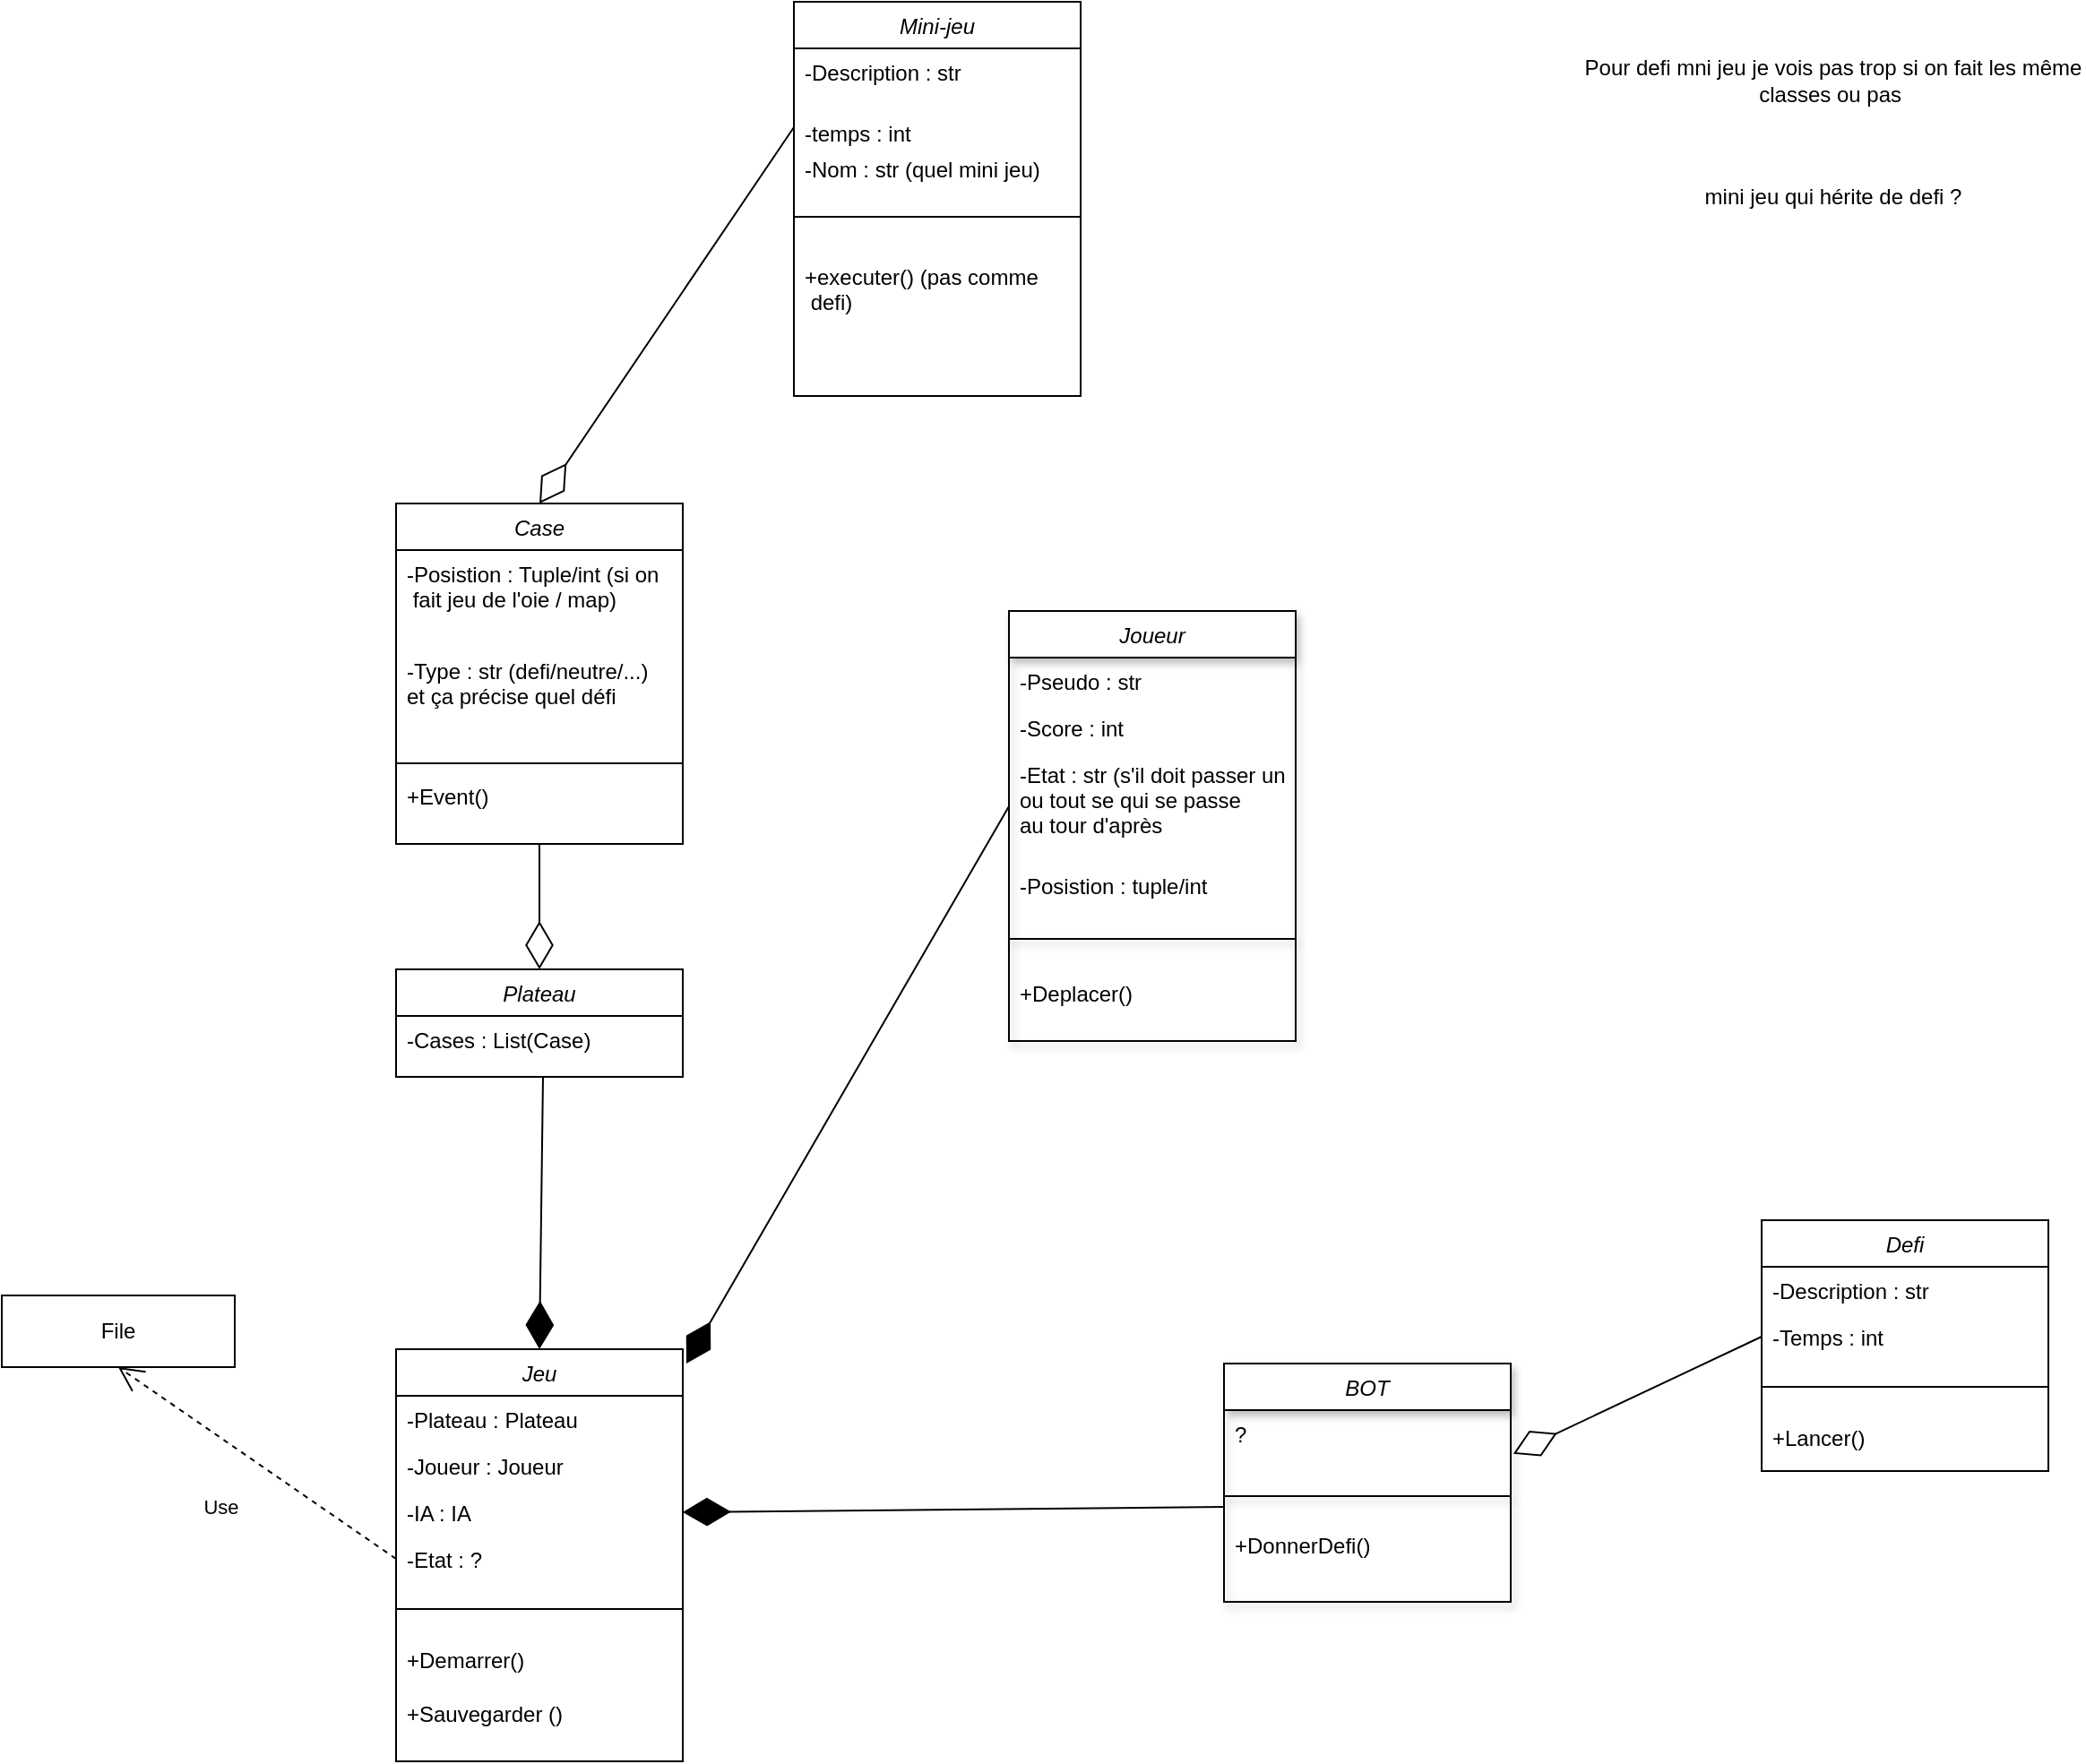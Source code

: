 <mxfile version="24.7.17">
  <diagram id="C5RBs43oDa-KdzZeNtuy" name="Page-1">
    <mxGraphModel dx="1640" dy="757" grid="1" gridSize="20" guides="1" tooltips="1" connect="1" arrows="1" fold="1" page="1" pageScale="1" pageWidth="2336" pageHeight="1654" math="0" shadow="0">
      <root>
        <mxCell id="WIyWlLk6GJQsqaUBKTNV-0" />
        <mxCell id="WIyWlLk6GJQsqaUBKTNV-1" parent="WIyWlLk6GJQsqaUBKTNV-0" />
        <mxCell id="zkfFHV4jXpPFQw0GAbJ--0" value="Jeu" style="swimlane;fontStyle=2;align=center;verticalAlign=top;childLayout=stackLayout;horizontal=1;startSize=26;horizontalStack=0;resizeParent=1;resizeLast=0;collapsible=1;marginBottom=0;rounded=0;shadow=0;strokeWidth=1;" parent="WIyWlLk6GJQsqaUBKTNV-1" vertex="1">
          <mxGeometry x="1078" y="892" width="160" height="230" as="geometry">
            <mxRectangle x="300" y="300" width="160" height="26" as="alternateBounds" />
          </mxGeometry>
        </mxCell>
        <mxCell id="zkfFHV4jXpPFQw0GAbJ--1" value="-Plateau : Plateau   " style="text;align=left;verticalAlign=top;spacingLeft=4;spacingRight=4;overflow=hidden;rotatable=0;points=[[0,0.5],[1,0.5]];portConstraint=eastwest;" parent="zkfFHV4jXpPFQw0GAbJ--0" vertex="1">
          <mxGeometry y="26" width="160" height="26" as="geometry" />
        </mxCell>
        <mxCell id="zkfFHV4jXpPFQw0GAbJ--2" value="-Joueur : Joueur" style="text;align=left;verticalAlign=top;spacingLeft=4;spacingRight=4;overflow=hidden;rotatable=0;points=[[0,0.5],[1,0.5]];portConstraint=eastwest;rounded=0;shadow=0;html=0;" parent="zkfFHV4jXpPFQw0GAbJ--0" vertex="1">
          <mxGeometry y="52" width="160" height="26" as="geometry" />
        </mxCell>
        <mxCell id="zkfFHV4jXpPFQw0GAbJ--3" value="-IA : IA" style="text;align=left;verticalAlign=top;spacingLeft=4;spacingRight=4;overflow=hidden;rotatable=0;points=[[0,0.5],[1,0.5]];portConstraint=eastwest;rounded=0;shadow=0;html=0;" parent="zkfFHV4jXpPFQw0GAbJ--0" vertex="1">
          <mxGeometry y="78" width="160" height="26" as="geometry" />
        </mxCell>
        <mxCell id="KzXLQA87SGe7VTeMcAgH-4" value="-Etat : ?" style="text;align=left;verticalAlign=top;spacingLeft=4;spacingRight=4;overflow=hidden;rotatable=0;points=[[0,0.5],[1,0.5]];portConstraint=eastwest;rounded=0;shadow=0;html=0;" parent="zkfFHV4jXpPFQw0GAbJ--0" vertex="1">
          <mxGeometry y="104" width="160" height="26" as="geometry" />
        </mxCell>
        <mxCell id="zkfFHV4jXpPFQw0GAbJ--4" value="" style="line;html=1;strokeWidth=1;align=left;verticalAlign=middle;spacingTop=-1;spacingLeft=3;spacingRight=3;rotatable=0;labelPosition=right;points=[];portConstraint=eastwest;" parent="zkfFHV4jXpPFQw0GAbJ--0" vertex="1">
          <mxGeometry y="130" width="160" height="30" as="geometry" />
        </mxCell>
        <mxCell id="zkfFHV4jXpPFQw0GAbJ--5" value="+Demarrer()&#xa;" style="text;align=left;verticalAlign=top;spacingLeft=4;spacingRight=4;overflow=hidden;rotatable=0;points=[[0,0.5],[1,0.5]];portConstraint=eastwest;" parent="zkfFHV4jXpPFQw0GAbJ--0" vertex="1">
          <mxGeometry y="160" width="160" height="30" as="geometry" />
        </mxCell>
        <mxCell id="KzXLQA87SGe7VTeMcAgH-5" value="+Sauvegarder ()&#xa;" style="text;align=left;verticalAlign=top;spacingLeft=4;spacingRight=4;overflow=hidden;rotatable=0;points=[[0,0.5],[1,0.5]];portConstraint=eastwest;" parent="zkfFHV4jXpPFQw0GAbJ--0" vertex="1">
          <mxGeometry y="190" width="160" height="30" as="geometry" />
        </mxCell>
        <mxCell id="KzXLQA87SGe7VTeMcAgH-2" value="" style="group" parent="WIyWlLk6GJQsqaUBKTNV-1" vertex="1" connectable="0">
          <mxGeometry x="858" y="852" width="130" height="50" as="geometry" />
        </mxCell>
        <mxCell id="KzXLQA87SGe7VTeMcAgH-1" value="File" style="whiteSpace=wrap;html=1;" parent="KzXLQA87SGe7VTeMcAgH-2" vertex="1">
          <mxGeometry y="10" width="130" height="40" as="geometry" />
        </mxCell>
        <mxCell id="KzXLQA87SGe7VTeMcAgH-8" value="Plateau" style="swimlane;fontStyle=2;align=center;verticalAlign=top;childLayout=stackLayout;horizontal=1;startSize=26;horizontalStack=0;resizeParent=1;resizeLast=0;collapsible=1;marginBottom=0;rounded=0;shadow=0;strokeWidth=1;" parent="WIyWlLk6GJQsqaUBKTNV-1" vertex="1">
          <mxGeometry x="1078" y="680" width="160" height="60" as="geometry">
            <mxRectangle x="300" y="300" width="160" height="26" as="alternateBounds" />
          </mxGeometry>
        </mxCell>
        <mxCell id="KzXLQA87SGe7VTeMcAgH-9" value="-Cases : List(Case)" style="text;align=left;verticalAlign=top;spacingLeft=4;spacingRight=4;overflow=hidden;rotatable=0;points=[[0,0.5],[1,0.5]];portConstraint=eastwest;" parent="KzXLQA87SGe7VTeMcAgH-8" vertex="1">
          <mxGeometry y="26" width="160" height="26" as="geometry" />
        </mxCell>
        <mxCell id="KzXLQA87SGe7VTeMcAgH-20" value="Mini-jeu" style="swimlane;fontStyle=2;align=center;verticalAlign=top;childLayout=stackLayout;horizontal=1;startSize=26;horizontalStack=0;resizeParent=1;resizeLast=0;collapsible=1;marginBottom=0;rounded=0;shadow=0;strokeWidth=1;" parent="WIyWlLk6GJQsqaUBKTNV-1" vertex="1">
          <mxGeometry x="1300" y="140" width="160" height="220" as="geometry">
            <mxRectangle x="300" y="300" width="160" height="26" as="alternateBounds" />
          </mxGeometry>
        </mxCell>
        <mxCell id="KzXLQA87SGe7VTeMcAgH-21" value="-Description : str&#xa;&#xa;" style="text;align=left;verticalAlign=top;spacingLeft=4;spacingRight=4;overflow=hidden;rotatable=0;points=[[0,0.5],[1,0.5]];portConstraint=eastwest;" parent="KzXLQA87SGe7VTeMcAgH-20" vertex="1">
          <mxGeometry y="26" width="160" height="34" as="geometry" />
        </mxCell>
        <mxCell id="KzXLQA87SGe7VTeMcAgH-22" value="-temps : int" style="text;align=left;verticalAlign=top;spacingLeft=4;spacingRight=4;overflow=hidden;rotatable=0;points=[[0,0.5],[1,0.5]];portConstraint=eastwest;rounded=0;shadow=0;html=0;" parent="KzXLQA87SGe7VTeMcAgH-20" vertex="1">
          <mxGeometry y="60" width="160" height="20" as="geometry" />
        </mxCell>
        <mxCell id="KzXLQA87SGe7VTeMcAgH-76" value="-Nom : str (quel mini jeu)" style="text;align=left;verticalAlign=top;spacingLeft=4;spacingRight=4;overflow=hidden;rotatable=0;points=[[0,0.5],[1,0.5]];portConstraint=eastwest;rounded=0;shadow=0;html=0;" parent="KzXLQA87SGe7VTeMcAgH-20" vertex="1">
          <mxGeometry y="80" width="160" height="20" as="geometry" />
        </mxCell>
        <mxCell id="KzXLQA87SGe7VTeMcAgH-25" value="" style="line;html=1;strokeWidth=1;align=left;verticalAlign=middle;spacingTop=-1;spacingLeft=3;spacingRight=3;rotatable=0;labelPosition=right;points=[];portConstraint=eastwest;" parent="KzXLQA87SGe7VTeMcAgH-20" vertex="1">
          <mxGeometry y="100" width="160" height="40" as="geometry" />
        </mxCell>
        <mxCell id="KzXLQA87SGe7VTeMcAgH-77" value="+executer() (pas comme&#xa; defi)" style="text;align=left;verticalAlign=top;spacingLeft=4;spacingRight=4;overflow=hidden;rotatable=0;points=[[0,0.5],[1,0.5]];portConstraint=eastwest;rounded=0;shadow=0;html=0;" parent="KzXLQA87SGe7VTeMcAgH-20" vertex="1">
          <mxGeometry y="140" width="160" height="40" as="geometry" />
        </mxCell>
        <mxCell id="KzXLQA87SGe7VTeMcAgH-29" value="Joueur" style="swimlane;fontStyle=2;align=center;verticalAlign=top;childLayout=stackLayout;horizontal=1;startSize=26;horizontalStack=0;resizeParent=1;resizeLast=0;collapsible=1;marginBottom=0;rounded=0;shadow=1;strokeWidth=1;" parent="WIyWlLk6GJQsqaUBKTNV-1" vertex="1">
          <mxGeometry x="1420" y="480" width="160" height="240" as="geometry">
            <mxRectangle x="300" y="300" width="160" height="26" as="alternateBounds" />
          </mxGeometry>
        </mxCell>
        <mxCell id="KzXLQA87SGe7VTeMcAgH-30" value="-Pseudo : str" style="text;align=left;verticalAlign=top;spacingLeft=4;spacingRight=4;overflow=hidden;rotatable=0;points=[[0,0.5],[1,0.5]];portConstraint=eastwest;shadow=1;" parent="KzXLQA87SGe7VTeMcAgH-29" vertex="1">
          <mxGeometry y="26" width="160" height="26" as="geometry" />
        </mxCell>
        <mxCell id="KzXLQA87SGe7VTeMcAgH-37" value="-Score : int" style="text;align=left;verticalAlign=top;spacingLeft=4;spacingRight=4;overflow=hidden;rotatable=0;points=[[0,0.5],[1,0.5]];portConstraint=eastwest;shadow=1;" parent="KzXLQA87SGe7VTeMcAgH-29" vertex="1">
          <mxGeometry y="52" width="160" height="26" as="geometry" />
        </mxCell>
        <mxCell id="KzXLQA87SGe7VTeMcAgH-38" value="-Etat : str (s&#39;il doit passer un&#xa;ou tout se qui se passe &#xa;au tour d&#39;après" style="text;align=left;verticalAlign=top;spacingLeft=4;spacingRight=4;overflow=hidden;rotatable=0;points=[[0,0.5],[1,0.5]];portConstraint=eastwest;shadow=1;" parent="KzXLQA87SGe7VTeMcAgH-29" vertex="1">
          <mxGeometry y="78" width="160" height="62" as="geometry" />
        </mxCell>
        <mxCell id="KzXLQA87SGe7VTeMcAgH-40" value="-Posistion : tuple/int" style="text;align=left;verticalAlign=top;spacingLeft=4;spacingRight=4;overflow=hidden;rotatable=0;points=[[0,0.5],[1,0.5]];portConstraint=eastwest;shadow=1;" parent="KzXLQA87SGe7VTeMcAgH-29" vertex="1">
          <mxGeometry y="140" width="160" height="26" as="geometry" />
        </mxCell>
        <mxCell id="KzXLQA87SGe7VTeMcAgH-34" value="" style="line;html=1;strokeWidth=1;align=left;verticalAlign=middle;spacingTop=-1;spacingLeft=3;spacingRight=3;rotatable=0;labelPosition=right;points=[];portConstraint=eastwest;shadow=1;" parent="KzXLQA87SGe7VTeMcAgH-29" vertex="1">
          <mxGeometry y="166" width="160" height="34" as="geometry" />
        </mxCell>
        <mxCell id="KzXLQA87SGe7VTeMcAgH-36" value="+Deplacer()" style="text;align=left;verticalAlign=top;spacingLeft=4;spacingRight=4;overflow=hidden;rotatable=0;points=[[0,0.5],[1,0.5]];portConstraint=eastwest;shadow=1;" parent="KzXLQA87SGe7VTeMcAgH-29" vertex="1">
          <mxGeometry y="200" width="160" height="30" as="geometry" />
        </mxCell>
        <mxCell id="KzXLQA87SGe7VTeMcAgH-44" value="BOT" style="swimlane;fontStyle=2;align=center;verticalAlign=top;childLayout=stackLayout;horizontal=1;startSize=26;horizontalStack=0;resizeParent=1;resizeLast=0;collapsible=1;marginBottom=0;rounded=0;shadow=1;strokeWidth=1;" parent="WIyWlLk6GJQsqaUBKTNV-1" vertex="1">
          <mxGeometry x="1540" y="900" width="160" height="133" as="geometry">
            <mxRectangle x="300" y="300" width="160" height="26" as="alternateBounds" />
          </mxGeometry>
        </mxCell>
        <mxCell id="KzXLQA87SGe7VTeMcAgH-53" value="?" style="text;align=left;verticalAlign=top;spacingLeft=4;spacingRight=4;overflow=hidden;rotatable=0;points=[[0,0.5],[1,0.5]];portConstraint=eastwest;shadow=1;" parent="KzXLQA87SGe7VTeMcAgH-44" vertex="1">
          <mxGeometry y="26" width="160" height="34" as="geometry" />
        </mxCell>
        <mxCell id="KzXLQA87SGe7VTeMcAgH-49" value="" style="line;html=1;strokeWidth=1;align=left;verticalAlign=middle;spacingTop=-1;spacingLeft=3;spacingRight=3;rotatable=0;labelPosition=right;points=[];portConstraint=eastwest;shadow=1;" parent="KzXLQA87SGe7VTeMcAgH-44" vertex="1">
          <mxGeometry y="60" width="160" height="28" as="geometry" />
        </mxCell>
        <mxCell id="KzXLQA87SGe7VTeMcAgH-55" value="+DonnerDefi()" style="text;align=left;verticalAlign=top;spacingLeft=4;spacingRight=4;overflow=hidden;rotatable=0;points=[[0,0.5],[1,0.5]];portConstraint=eastwest;shadow=1;" parent="KzXLQA87SGe7VTeMcAgH-44" vertex="1">
          <mxGeometry y="88" width="160" height="40" as="geometry" />
        </mxCell>
        <mxCell id="KzXLQA87SGe7VTeMcAgH-57" value="Defi" style="swimlane;fontStyle=2;align=center;verticalAlign=top;childLayout=stackLayout;horizontal=1;startSize=26;horizontalStack=0;resizeParent=1;resizeLast=0;collapsible=1;marginBottom=0;rounded=0;shadow=0;strokeWidth=1;" parent="WIyWlLk6GJQsqaUBKTNV-1" vertex="1">
          <mxGeometry x="1840" y="820" width="160" height="140" as="geometry">
            <mxRectangle x="300" y="300" width="160" height="26" as="alternateBounds" />
          </mxGeometry>
        </mxCell>
        <mxCell id="KzXLQA87SGe7VTeMcAgH-58" value="-Description : str" style="text;align=left;verticalAlign=top;spacingLeft=4;spacingRight=4;overflow=hidden;rotatable=0;points=[[0,0.5],[1,0.5]];portConstraint=eastwest;" parent="KzXLQA87SGe7VTeMcAgH-57" vertex="1">
          <mxGeometry y="26" width="160" height="26" as="geometry" />
        </mxCell>
        <mxCell id="KzXLQA87SGe7VTeMcAgH-59" value="-Temps : int" style="text;align=left;verticalAlign=top;spacingLeft=4;spacingRight=4;overflow=hidden;rotatable=0;points=[[0,0.5],[1,0.5]];portConstraint=eastwest;rounded=0;shadow=0;html=0;" parent="KzXLQA87SGe7VTeMcAgH-57" vertex="1">
          <mxGeometry y="52" width="160" height="26" as="geometry" />
        </mxCell>
        <mxCell id="KzXLQA87SGe7VTeMcAgH-62" value="" style="line;html=1;strokeWidth=1;align=left;verticalAlign=middle;spacingTop=-1;spacingLeft=3;spacingRight=3;rotatable=0;labelPosition=right;points=[];portConstraint=eastwest;" parent="KzXLQA87SGe7VTeMcAgH-57" vertex="1">
          <mxGeometry y="78" width="160" height="30" as="geometry" />
        </mxCell>
        <mxCell id="KzXLQA87SGe7VTeMcAgH-64" value="+Lancer()" style="text;align=left;verticalAlign=top;spacingLeft=4;spacingRight=4;overflow=hidden;rotatable=0;points=[[0,0.5],[1,0.5]];portConstraint=eastwest;" parent="KzXLQA87SGe7VTeMcAgH-57" vertex="1">
          <mxGeometry y="108" width="160" height="30" as="geometry" />
        </mxCell>
        <mxCell id="KzXLQA87SGe7VTeMcAgH-70" value="Case" style="swimlane;fontStyle=2;align=center;verticalAlign=top;childLayout=stackLayout;horizontal=1;startSize=26;horizontalStack=0;resizeParent=1;resizeLast=0;collapsible=1;marginBottom=0;rounded=0;shadow=0;strokeWidth=1;" parent="WIyWlLk6GJQsqaUBKTNV-1" vertex="1">
          <mxGeometry x="1078" y="420" width="160" height="190" as="geometry">
            <mxRectangle x="300" y="300" width="160" height="26" as="alternateBounds" />
          </mxGeometry>
        </mxCell>
        <mxCell id="KzXLQA87SGe7VTeMcAgH-71" value="-Posistion : Tuple/int (si on&#xa; fait jeu de l&#39;oie / map)&#xa;" style="text;align=left;verticalAlign=top;spacingLeft=4;spacingRight=4;overflow=hidden;rotatable=0;points=[[0,0.5],[1,0.5]];portConstraint=eastwest;" parent="KzXLQA87SGe7VTeMcAgH-70" vertex="1">
          <mxGeometry y="26" width="160" height="54" as="geometry" />
        </mxCell>
        <mxCell id="KzXLQA87SGe7VTeMcAgH-72" value="-Type : str (defi/neutre/...)&#xa;et ça précise quel défi&#xa;" style="text;align=left;verticalAlign=top;spacingLeft=4;spacingRight=4;overflow=hidden;rotatable=0;points=[[0,0.5],[1,0.5]];portConstraint=eastwest;rounded=0;shadow=0;html=0;" parent="KzXLQA87SGe7VTeMcAgH-70" vertex="1">
          <mxGeometry y="80" width="160" height="60" as="geometry" />
        </mxCell>
        <mxCell id="KzXLQA87SGe7VTeMcAgH-73" value="" style="line;html=1;strokeWidth=1;align=left;verticalAlign=middle;spacingTop=-1;spacingLeft=3;spacingRight=3;rotatable=0;labelPosition=right;points=[];portConstraint=eastwest;" parent="KzXLQA87SGe7VTeMcAgH-70" vertex="1">
          <mxGeometry y="140" width="160" height="10" as="geometry" />
        </mxCell>
        <mxCell id="KzXLQA87SGe7VTeMcAgH-74" value="+Event() " style="text;align=left;verticalAlign=top;spacingLeft=4;spacingRight=4;overflow=hidden;rotatable=0;points=[[0,0.5],[1,0.5]];portConstraint=eastwest;" parent="KzXLQA87SGe7VTeMcAgH-70" vertex="1">
          <mxGeometry y="150" width="160" height="30" as="geometry" />
        </mxCell>
        <mxCell id="KzXLQA87SGe7VTeMcAgH-75" value="Pour defi mni jeu je vois pas trop si on fait les même classes ou pas&amp;nbsp;&lt;div&gt;&lt;br&gt;&lt;/div&gt;&lt;div&gt;&lt;br&gt;&lt;/div&gt;&lt;div&gt;&lt;br&gt;&lt;/div&gt;&lt;div&gt;mini jeu qui hérite de defi ?&lt;/div&gt;&lt;div&gt;&lt;br&gt;&lt;/div&gt;" style="text;strokeColor=none;align=center;fillColor=none;html=1;verticalAlign=middle;whiteSpace=wrap;rounded=0;" parent="WIyWlLk6GJQsqaUBKTNV-1" vertex="1">
          <mxGeometry x="1740" y="140" width="280" height="160" as="geometry" />
        </mxCell>
        <mxCell id="0CpuvM4XvX7J_ao7bm_s-9" value="" style="endArrow=diamondThin;endFill=1;endSize=24;html=1;rounded=0;entryX=0.5;entryY=0;entryDx=0;entryDy=0;" edge="1" parent="WIyWlLk6GJQsqaUBKTNV-1" target="zkfFHV4jXpPFQw0GAbJ--0">
          <mxGeometry width="160" relative="1" as="geometry">
            <mxPoint x="1160" y="740" as="sourcePoint" />
            <mxPoint x="1320" y="800" as="targetPoint" />
          </mxGeometry>
        </mxCell>
        <mxCell id="0CpuvM4XvX7J_ao7bm_s-10" value="" style="endArrow=diamondThin;endFill=0;endSize=24;html=1;rounded=0;exitX=0.5;exitY=1;exitDx=0;exitDy=0;entryX=0.5;entryY=0;entryDx=0;entryDy=0;" edge="1" parent="WIyWlLk6GJQsqaUBKTNV-1" source="KzXLQA87SGe7VTeMcAgH-70" target="KzXLQA87SGe7VTeMcAgH-8">
          <mxGeometry width="160" relative="1" as="geometry">
            <mxPoint x="1160" y="640" as="sourcePoint" />
            <mxPoint x="1320" y="640" as="targetPoint" />
          </mxGeometry>
        </mxCell>
        <mxCell id="0CpuvM4XvX7J_ao7bm_s-11" value="Use" style="endArrow=open;endSize=12;dashed=1;html=1;rounded=0;exitX=0;exitY=0.5;exitDx=0;exitDy=0;entryX=0.5;entryY=1;entryDx=0;entryDy=0;" edge="1" parent="WIyWlLk6GJQsqaUBKTNV-1" source="KzXLQA87SGe7VTeMcAgH-4" target="KzXLQA87SGe7VTeMcAgH-1">
          <mxGeometry x="0.031" y="32" width="160" relative="1" as="geometry">
            <mxPoint x="1300" y="1000" as="sourcePoint" />
            <mxPoint x="920" y="940" as="targetPoint" />
            <mxPoint as="offset" />
          </mxGeometry>
        </mxCell>
        <mxCell id="0CpuvM4XvX7J_ao7bm_s-12" value="" style="endArrow=diamondThin;endFill=1;endSize=24;html=1;rounded=0;exitX=0;exitY=0.5;exitDx=0;exitDy=0;" edge="1" parent="WIyWlLk6GJQsqaUBKTNV-1" source="KzXLQA87SGe7VTeMcAgH-38">
          <mxGeometry width="160" relative="1" as="geometry">
            <mxPoint x="1400" y="680" as="sourcePoint" />
            <mxPoint x="1240" y="900" as="targetPoint" />
          </mxGeometry>
        </mxCell>
        <mxCell id="0CpuvM4XvX7J_ao7bm_s-14" value="" style="endArrow=diamondThin;endFill=0;endSize=24;html=1;rounded=0;exitX=0;exitY=0.5;exitDx=0;exitDy=0;entryX=0.5;entryY=0;entryDx=0;entryDy=0;" edge="1" parent="WIyWlLk6GJQsqaUBKTNV-1" source="KzXLQA87SGe7VTeMcAgH-22" target="KzXLQA87SGe7VTeMcAgH-70">
          <mxGeometry width="160" relative="1" as="geometry">
            <mxPoint x="1240" y="420" as="sourcePoint" />
            <mxPoint x="1400" y="420" as="targetPoint" />
          </mxGeometry>
        </mxCell>
        <mxCell id="0CpuvM4XvX7J_ao7bm_s-16" value="" style="endArrow=diamondThin;endFill=1;endSize=24;html=1;rounded=0;entryX=1;entryY=0.5;entryDx=0;entryDy=0;" edge="1" parent="WIyWlLk6GJQsqaUBKTNV-1" target="zkfFHV4jXpPFQw0GAbJ--3">
          <mxGeometry width="160" relative="1" as="geometry">
            <mxPoint x="1540" y="980" as="sourcePoint" />
            <mxPoint x="1620" y="980" as="targetPoint" />
          </mxGeometry>
        </mxCell>
        <mxCell id="0CpuvM4XvX7J_ao7bm_s-21" value="" style="endArrow=diamondThin;endFill=0;endSize=24;html=1;rounded=0;entryX=1.009;entryY=0.717;entryDx=0;entryDy=0;entryPerimeter=0;exitX=0;exitY=0.5;exitDx=0;exitDy=0;" edge="1" parent="WIyWlLk6GJQsqaUBKTNV-1" source="KzXLQA87SGe7VTeMcAgH-59" target="KzXLQA87SGe7VTeMcAgH-53">
          <mxGeometry width="160" relative="1" as="geometry">
            <mxPoint x="1500" y="827" as="sourcePoint" />
            <mxPoint x="1660" y="827" as="targetPoint" />
          </mxGeometry>
        </mxCell>
      </root>
    </mxGraphModel>
  </diagram>
</mxfile>
